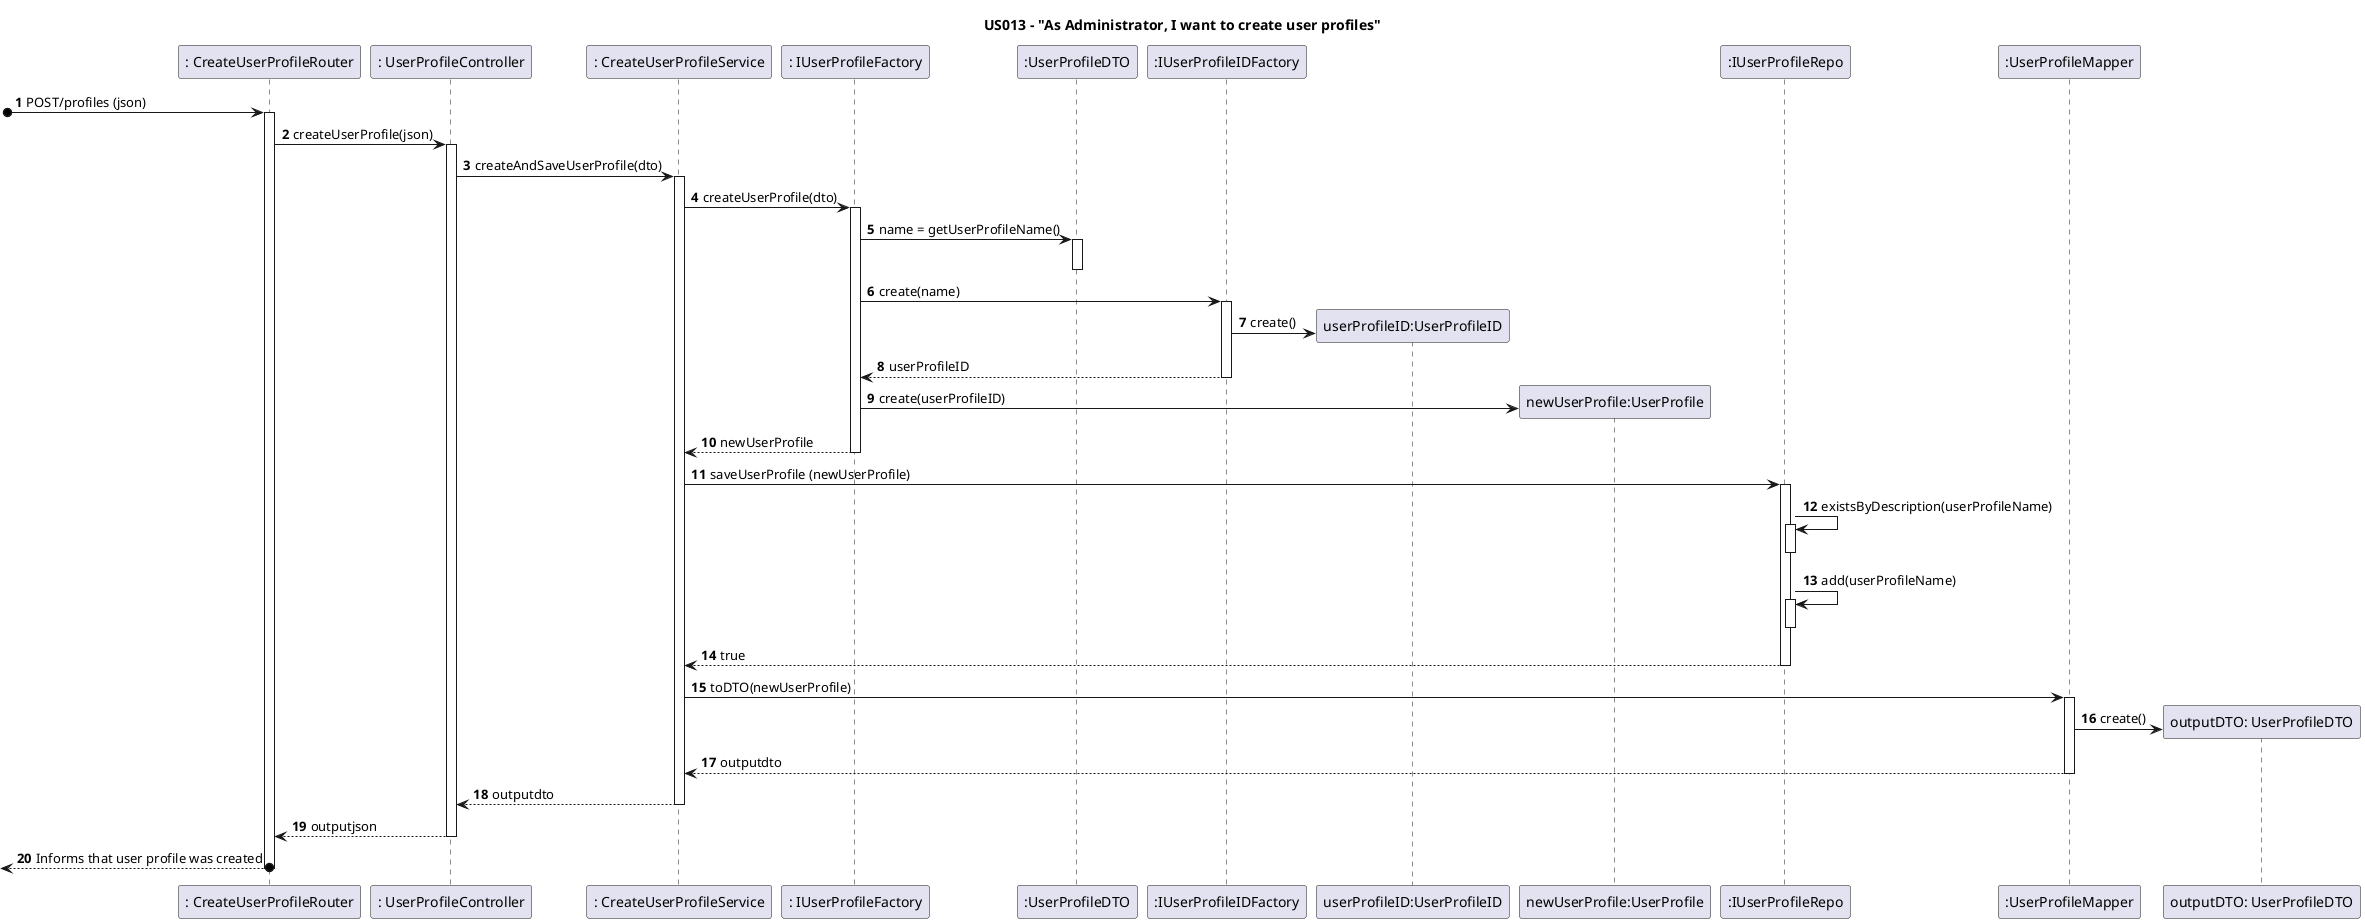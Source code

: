 @startuml
'https://plantuml.com/sequence-diagram

autoactivate on
autonumber

title US013 - "As Administrator, I want to create user profiles"
participant ": CreateUserProfileRouter" as System
participant ": UserProfileController" as Ctrl
participant ": CreateUserProfileService" as C1
participant ": IUserProfileFactory" as C3
participant ":UserProfileDTO" as C2
participant ":IUserProfileIDFactory" as iFactory
participant "userProfileID:UserProfileID" as C4
participant "newUserProfile:UserProfile" as newUserProfile
participant ":IUserProfileRepo" as C5
participant ":UserProfileMapper" as C6
participant "outputDTO: UserProfileDTO" as C2.1


[o-> System: POST/profiles (json)
System -> Ctrl: createUserProfile(json)
Ctrl -> C1: createAndSaveUserProfile(dto)
C1 -> C3: createUserProfile(dto)
C3 -> C2 : name = getUserProfileName()
deactivate
C3 -> iFactory: create(name)
iFactory -> C4 **: create()
iFactory --> C3: userProfileID
C3 -> newUserProfile **: create(userProfileID)
return newUserProfile
C1 -> C5 : saveUserProfile (newUserProfile)
C5 -> C5 : existsByDescription(userProfileName)
deactivate
C5 -> C5 : add(userProfileName)
deactivate
return true
C1 -> C6: toDTO(newUserProfile)
C6 -> C2.1 **: create()
return outputdto
return outputdto
return outputjson
return Informs that user profile was created





@enduml